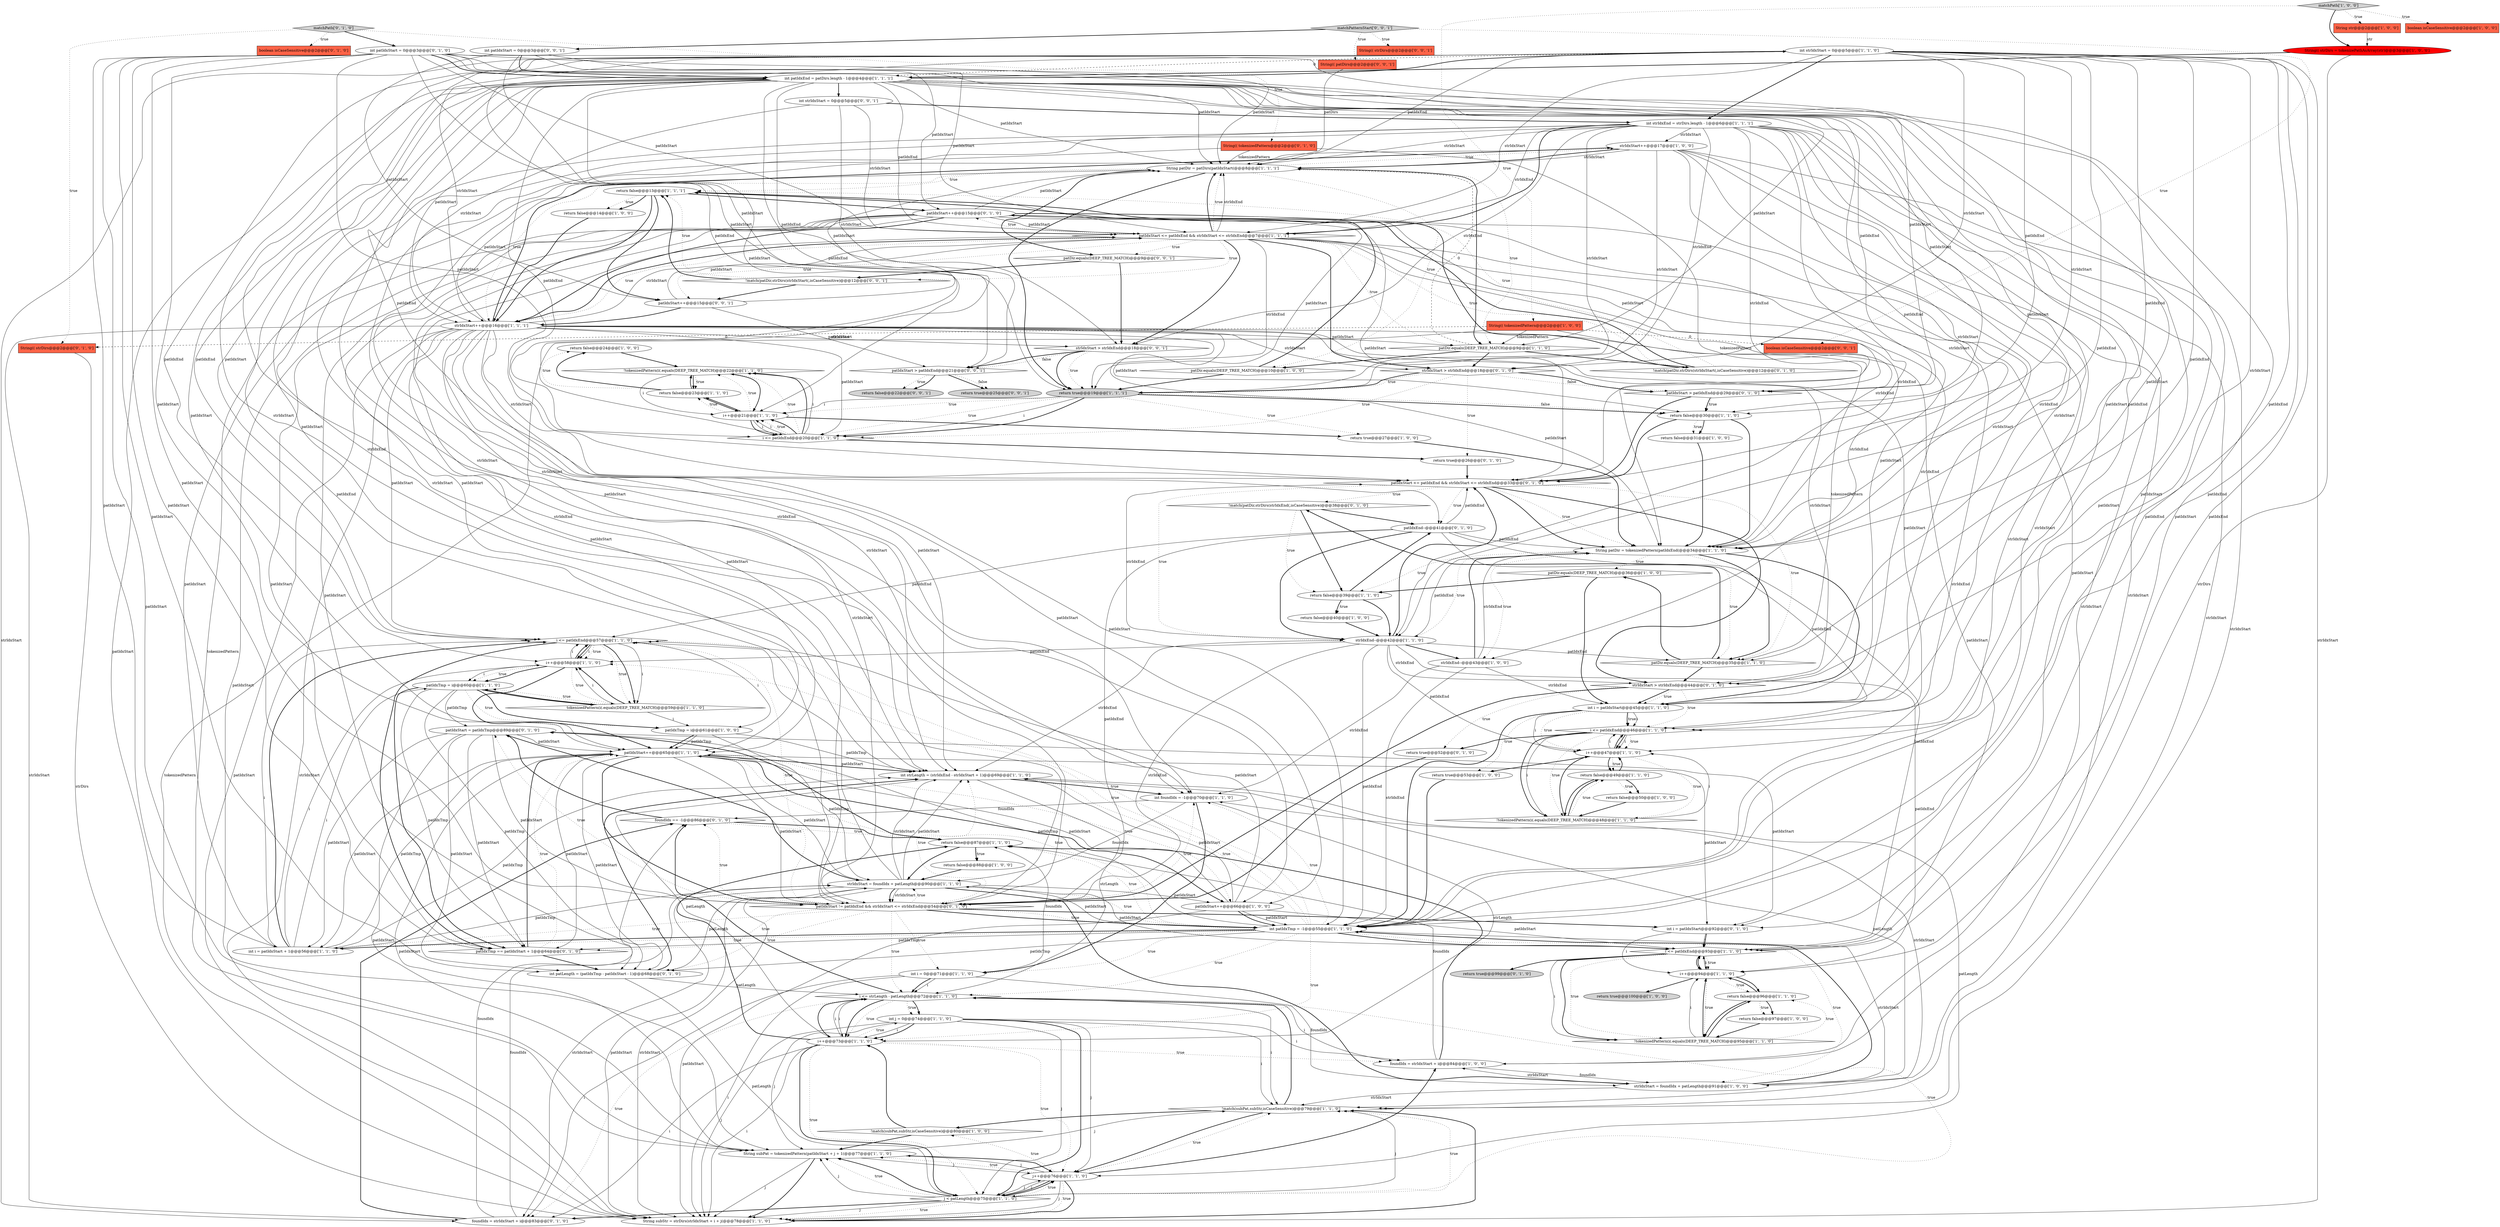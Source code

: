 digraph {
44 [style = filled, label = "return false@@@24@@@['1', '0', '0']", fillcolor = white, shape = ellipse image = "AAA0AAABBB1BBB"];
65 [style = filled, label = "return false@@@13@@@['1', '1', '1']", fillcolor = white, shape = ellipse image = "AAA0AAABBB1BBB"];
61 [style = filled, label = "int patIdxEnd = patDirs.length - 1@@@4@@@['1', '1', '1']", fillcolor = white, shape = ellipse image = "AAA0AAABBB1BBB"];
50 [style = filled, label = "patDir.equals(DEEP_TREE_MATCH)@@@10@@@['1', '0', '0']", fillcolor = white, shape = diamond image = "AAA0AAABBB1BBB"];
74 [style = filled, label = "String(( tokenizedPattern@@@2@@@['0', '1', '0']", fillcolor = tomato, shape = box image = "AAA0AAABBB2BBB"];
54 [style = filled, label = "int j = 0@@@74@@@['1', '1', '0']", fillcolor = white, shape = ellipse image = "AAA0AAABBB1BBB"];
62 [style = filled, label = "return false@@@87@@@['1', '1', '0']", fillcolor = white, shape = ellipse image = "AAA0AAABBB1BBB"];
1 [style = filled, label = "int strIdxStart = 0@@@5@@@['1', '1', '0']", fillcolor = white, shape = ellipse image = "AAA0AAABBB1BBB"];
41 [style = filled, label = "return true@@@100@@@['1', '0', '0']", fillcolor = lightgray, shape = ellipse image = "AAA0AAABBB1BBB"];
8 [style = filled, label = "String str@@@2@@@['1', '0', '0']", fillcolor = tomato, shape = box image = "AAA0AAABBB1BBB"];
60 [style = filled, label = "return false@@@49@@@['1', '1', '0']", fillcolor = white, shape = ellipse image = "AAA0AAABBB1BBB"];
34 [style = filled, label = "String(( tokenizedPattern@@@2@@@['1', '0', '0']", fillcolor = tomato, shape = box image = "AAA1AAABBB1BBB"];
70 [style = filled, label = "i <= patIdxEnd@@@57@@@['1', '1', '0']", fillcolor = white, shape = diamond image = "AAA0AAABBB1BBB"];
11 [style = filled, label = "!match(subPat,subStr,isCaseSensitive)@@@80@@@['1', '0', '0']", fillcolor = white, shape = diamond image = "AAA0AAABBB1BBB"];
59 [style = filled, label = "i++@@@47@@@['1', '1', '0']", fillcolor = white, shape = ellipse image = "AAA0AAABBB1BBB"];
105 [style = filled, label = "strIdxStart > strIdxEnd@@@18@@@['0', '0', '1']", fillcolor = white, shape = diamond image = "AAA0AAABBB3BBB"];
3 [style = filled, label = "int patIdxTmp = -1@@@55@@@['1', '1', '0']", fillcolor = white, shape = ellipse image = "AAA0AAABBB1BBB"];
27 [style = filled, label = "patDir.equals(DEEP_TREE_MATCH)@@@36@@@['1', '0', '0']", fillcolor = white, shape = diamond image = "AAA0AAABBB1BBB"];
100 [style = filled, label = "!match(patDir,strDirs(strIdxStart(,isCaseSensitive)@@@12@@@['0', '0', '1']", fillcolor = white, shape = diamond image = "AAA0AAABBB3BBB"];
96 [style = filled, label = "String(( patDirs@@@2@@@['0', '0', '1']", fillcolor = tomato, shape = box image = "AAA0AAABBB3BBB"];
10 [style = filled, label = "i <= patIdxEnd@@@93@@@['1', '1', '0']", fillcolor = white, shape = diamond image = "AAA0AAABBB1BBB"];
93 [style = filled, label = "foundIdx == -1@@@86@@@['0', '1', '0']", fillcolor = white, shape = diamond image = "AAA0AAABBB2BBB"];
17 [style = filled, label = "i <= patIdxEnd@@@20@@@['1', '1', '0']", fillcolor = white, shape = diamond image = "AAA0AAABBB1BBB"];
19 [style = filled, label = "i++@@@58@@@['1', '1', '0']", fillcolor = white, shape = ellipse image = "AAA0AAABBB1BBB"];
75 [style = filled, label = "!match(patDir,strDirs(strIdxStart(,isCaseSensitive)@@@12@@@['0', '1', '0']", fillcolor = white, shape = diamond image = "AAA0AAABBB2BBB"];
82 [style = filled, label = "matchPath['0', '1', '0']", fillcolor = lightgray, shape = diamond image = "AAA0AAABBB2BBB"];
12 [style = filled, label = "matchPath['1', '0', '0']", fillcolor = lightgray, shape = diamond image = "AAA0AAABBB1BBB"];
72 [style = filled, label = "return true@@@26@@@['0', '1', '0']", fillcolor = white, shape = ellipse image = "AAA0AAABBB2BBB"];
87 [style = filled, label = "patIdxStart++@@@15@@@['0', '1', '0']", fillcolor = white, shape = ellipse image = "AAA0AAABBB2BBB"];
94 [style = filled, label = "int patIdxStart = 0@@@3@@@['0', '0', '1']", fillcolor = white, shape = ellipse image = "AAA0AAABBB3BBB"];
47 [style = filled, label = "patIdxStart++@@@65@@@['1', '1', '0']", fillcolor = white, shape = ellipse image = "AAA0AAABBB1BBB"];
89 [style = filled, label = "patIdxStart = patIdxTmp@@@89@@@['0', '1', '0']", fillcolor = white, shape = ellipse image = "AAA0AAABBB2BBB"];
81 [style = filled, label = "int patIdxStart = 0@@@3@@@['0', '1', '0']", fillcolor = white, shape = ellipse image = "AAA0AAABBB2BBB"];
97 [style = filled, label = "matchPatternStart['0', '0', '1']", fillcolor = lightgray, shape = diamond image = "AAA0AAABBB3BBB"];
78 [style = filled, label = "strIdxStart > strIdxEnd@@@18@@@['0', '1', '0']", fillcolor = white, shape = diamond image = "AAA0AAABBB2BBB"];
53 [style = filled, label = "return false@@@14@@@['1', '0', '0']", fillcolor = white, shape = ellipse image = "AAA0AAABBB1BBB"];
24 [style = filled, label = "!tokenizedPattern(i(.equals(DEEP_TREE_MATCH)@@@48@@@['1', '1', '0']", fillcolor = white, shape = diamond image = "AAA0AAABBB1BBB"];
98 [style = filled, label = "patIdxStart > patIdxEnd@@@21@@@['0', '0', '1']", fillcolor = white, shape = diamond image = "AAA0AAABBB3BBB"];
73 [style = filled, label = "return true@@@99@@@['0', '1', '0']", fillcolor = lightgray, shape = ellipse image = "AAA0AAABBB2BBB"];
13 [style = filled, label = "return false@@@23@@@['1', '1', '0']", fillcolor = white, shape = ellipse image = "AAA0AAABBB1BBB"];
14 [style = filled, label = "tokenizedPattern(i(.equals(DEEP_TREE_MATCH)@@@59@@@['1', '1', '0']", fillcolor = white, shape = diamond image = "AAA0AAABBB1BBB"];
66 [style = filled, label = "int strLength = (strIdxEnd - strIdxStart + 1)@@@69@@@['1', '1', '0']", fillcolor = white, shape = ellipse image = "AAA0AAABBB1BBB"];
22 [style = filled, label = "int foundIdx = -1@@@70@@@['1', '1', '0']", fillcolor = white, shape = ellipse image = "AAA0AAABBB1BBB"];
48 [style = filled, label = "return false@@@31@@@['1', '0', '0']", fillcolor = white, shape = ellipse image = "AAA0AAABBB1BBB"];
33 [style = filled, label = "return false@@@50@@@['1', '0', '0']", fillcolor = white, shape = ellipse image = "AAA0AAABBB1BBB"];
106 [style = filled, label = "int strIdxStart = 0@@@5@@@['0', '0', '1']", fillcolor = white, shape = ellipse image = "AAA0AAABBB3BBB"];
52 [style = filled, label = "return true@@@53@@@['1', '0', '0']", fillcolor = white, shape = ellipse image = "AAA0AAABBB1BBB"];
51 [style = filled, label = "int i = patIdxStart@@@45@@@['1', '1', '0']", fillcolor = white, shape = ellipse image = "AAA0AAABBB1BBB"];
91 [style = filled, label = "!match(patDir,strDirs(strIdxEnd(,isCaseSensitive)@@@38@@@['0', '1', '0']", fillcolor = white, shape = diamond image = "AAA0AAABBB2BBB"];
26 [style = filled, label = "return true@@@27@@@['1', '0', '0']", fillcolor = white, shape = ellipse image = "AAA0AAABBB1BBB"];
83 [style = filled, label = "strIdxStart > strIdxEnd@@@44@@@['0', '1', '0']", fillcolor = white, shape = diamond image = "AAA0AAABBB2BBB"];
69 [style = filled, label = "int i = patIdxStart + 1@@@56@@@['1', '1', '0']", fillcolor = white, shape = ellipse image = "AAA0AAABBB1BBB"];
31 [style = filled, label = "patDir.equals(DEEP_TREE_MATCH)@@@9@@@['1', '1', '0']", fillcolor = white, shape = diamond image = "AAA0AAABBB1BBB"];
67 [style = filled, label = "i++@@@21@@@['1', '1', '0']", fillcolor = white, shape = ellipse image = "AAA0AAABBB1BBB"];
79 [style = filled, label = "patIdxStart <= patIdxEnd && strIdxStart <= strIdxEnd@@@33@@@['0', '1', '0']", fillcolor = white, shape = diamond image = "AAA0AAABBB2BBB"];
32 [style = filled, label = "i++@@@73@@@['1', '1', '0']", fillcolor = white, shape = ellipse image = "AAA0AAABBB1BBB"];
68 [style = filled, label = "i++@@@94@@@['1', '1', '0']", fillcolor = white, shape = ellipse image = "AAA0AAABBB1BBB"];
101 [style = filled, label = "patIdxStart++@@@15@@@['0', '0', '1']", fillcolor = white, shape = ellipse image = "AAA0AAABBB3BBB"];
63 [style = filled, label = "String subStr = strDirs(strIdxStart + i + j(@@@78@@@['1', '1', '0']", fillcolor = white, shape = ellipse image = "AAA0AAABBB1BBB"];
85 [style = filled, label = "String(( strDirs@@@2@@@['0', '1', '0']", fillcolor = tomato, shape = box image = "AAA1AAABBB2BBB"];
20 [style = filled, label = "strIdxStart = foundIdx + patLength@@@91@@@['1', '0', '0']", fillcolor = white, shape = ellipse image = "AAA0AAABBB1BBB"];
15 [style = filled, label = "String(( strDirs = tokenizePathAsArray(str)@@@3@@@['1', '0', '0']", fillcolor = red, shape = ellipse image = "AAA1AAABBB1BBB"];
84 [style = filled, label = "patIdxEnd--@@@41@@@['0', '1', '0']", fillcolor = white, shape = ellipse image = "AAA0AAABBB2BBB"];
7 [style = filled, label = "strIdxStart++@@@17@@@['1', '0', '0']", fillcolor = white, shape = ellipse image = "AAA0AAABBB1BBB"];
18 [style = filled, label = "String patDir = tokenizedPattern(patIdxEnd(@@@34@@@['1', '1', '0']", fillcolor = white, shape = ellipse image = "AAA0AAABBB1BBB"];
40 [style = filled, label = "return false@@@30@@@['1', '1', '0']", fillcolor = white, shape = ellipse image = "AAA0AAABBB1BBB"];
4 [style = filled, label = "!match(subPat,subStr,isCaseSensitive)@@@79@@@['1', '1', '0']", fillcolor = white, shape = diamond image = "AAA0AAABBB1BBB"];
6 [style = filled, label = "int strIdxEnd = strDirs.length - 1@@@6@@@['1', '1', '1']", fillcolor = white, shape = ellipse image = "AAA0AAABBB1BBB"];
99 [style = filled, label = "boolean isCaseSensitive@@@2@@@['0', '0', '1']", fillcolor = tomato, shape = box image = "AAA0AAABBB3BBB"];
55 [style = filled, label = "strIdxStart = foundIdx + patLength@@@90@@@['1', '1', '0']", fillcolor = white, shape = ellipse image = "AAA0AAABBB1BBB"];
35 [style = filled, label = "int i = 0@@@71@@@['1', '1', '0']", fillcolor = white, shape = ellipse image = "AAA0AAABBB1BBB"];
88 [style = filled, label = "patIdxStart > patIdxEnd@@@29@@@['0', '1', '0']", fillcolor = white, shape = diamond image = "AAA0AAABBB2BBB"];
9 [style = filled, label = "patIdxStart <= patIdxEnd && strIdxStart <= strIdxEnd@@@7@@@['1', '1', '1']", fillcolor = white, shape = diamond image = "AAA0AAABBB1BBB"];
38 [style = filled, label = "String subPat = tokenizedPattern(patIdxStart + j + 1(@@@77@@@['1', '1', '0']", fillcolor = white, shape = ellipse image = "AAA0AAABBB1BBB"];
2 [style = filled, label = "patDir.equals(DEEP_TREE_MATCH)@@@35@@@['1', '1', '0']", fillcolor = white, shape = diamond image = "AAA0AAABBB1BBB"];
39 [style = filled, label = "strIdxEnd--@@@43@@@['1', '0', '0']", fillcolor = white, shape = ellipse image = "AAA0AAABBB1BBB"];
5 [style = filled, label = "return false@@@88@@@['1', '0', '0']", fillcolor = white, shape = ellipse image = "AAA0AAABBB1BBB"];
36 [style = filled, label = "!tokenizedPattern(i(.equals(DEEP_TREE_MATCH)@@@95@@@['1', '1', '0']", fillcolor = white, shape = diamond image = "AAA0AAABBB1BBB"];
16 [style = filled, label = "String patDir = patDirs(patIdxStart(@@@8@@@['1', '1', '1']", fillcolor = white, shape = ellipse image = "AAA0AAABBB1BBB"];
23 [style = filled, label = "return false@@@96@@@['1', '1', '0']", fillcolor = white, shape = ellipse image = "AAA0AAABBB1BBB"];
86 [style = filled, label = "patIdxStart != patIdxEnd && strIdxStart <= strIdxEnd@@@54@@@['0', '1', '0']", fillcolor = white, shape = diamond image = "AAA0AAABBB2BBB"];
28 [style = filled, label = "return false@@@40@@@['1', '0', '0']", fillcolor = white, shape = ellipse image = "AAA0AAABBB1BBB"];
25 [style = filled, label = "return false@@@97@@@['1', '0', '0']", fillcolor = white, shape = ellipse image = "AAA0AAABBB1BBB"];
0 [style = filled, label = "patIdxTmp = i@@@61@@@['1', '0', '0']", fillcolor = white, shape = ellipse image = "AAA0AAABBB1BBB"];
21 [style = filled, label = "boolean isCaseSensitive@@@2@@@['1', '0', '0']", fillcolor = tomato, shape = box image = "AAA0AAABBB1BBB"];
90 [style = filled, label = "int patLength = (patIdxTmp - patIdxStart - 1)@@@68@@@['0', '1', '0']", fillcolor = white, shape = ellipse image = "AAA0AAABBB2BBB"];
77 [style = filled, label = "boolean isCaseSensitive@@@2@@@['0', '1', '0']", fillcolor = tomato, shape = box image = "AAA0AAABBB2BBB"];
80 [style = filled, label = "patIdxTmp == patIdxStart + 1@@@64@@@['0', '1', '0']", fillcolor = white, shape = diamond image = "AAA0AAABBB2BBB"];
76 [style = filled, label = "return true@@@52@@@['0', '1', '0']", fillcolor = white, shape = ellipse image = "AAA0AAABBB2BBB"];
64 [style = filled, label = "patIdxTmp = i@@@60@@@['1', '1', '0']", fillcolor = white, shape = ellipse image = "AAA0AAABBB1BBB"];
37 [style = filled, label = "return false@@@39@@@['1', '1', '0']", fillcolor = white, shape = ellipse image = "AAA0AAABBB1BBB"];
49 [style = filled, label = "patIdxStart++@@@66@@@['1', '0', '0']", fillcolor = white, shape = ellipse image = "AAA0AAABBB1BBB"];
43 [style = filled, label = "strIdxStart++@@@16@@@['1', '1', '1']", fillcolor = white, shape = ellipse image = "AAA0AAABBB1BBB"];
92 [style = filled, label = "foundIdx = strIdxStart + i@@@83@@@['0', '1', '0']", fillcolor = white, shape = ellipse image = "AAA0AAABBB2BBB"];
95 [style = filled, label = "String(( strDirs@@@2@@@['0', '0', '1']", fillcolor = tomato, shape = box image = "AAA0AAABBB3BBB"];
102 [style = filled, label = "return false@@@22@@@['0', '0', '1']", fillcolor = lightgray, shape = ellipse image = "AAA0AAABBB3BBB"];
103 [style = filled, label = "patDir.equals(DEEP_TREE_MATCH)@@@9@@@['0', '0', '1']", fillcolor = white, shape = diamond image = "AAA0AAABBB3BBB"];
29 [style = filled, label = "strIdxEnd--@@@42@@@['1', '1', '0']", fillcolor = white, shape = ellipse image = "AAA0AAABBB1BBB"];
104 [style = filled, label = "return true@@@25@@@['0', '0', '1']", fillcolor = lightgray, shape = ellipse image = "AAA0AAABBB3BBB"];
56 [style = filled, label = "return true@@@19@@@['1', '1', '1']", fillcolor = lightgray, shape = ellipse image = "AAA0AAABBB1BBB"];
71 [style = filled, label = "int i = patIdxStart@@@92@@@['0', '1', '0']", fillcolor = white, shape = ellipse image = "AAA0AAABBB2BBB"];
30 [style = filled, label = "j < patLength@@@75@@@['1', '1', '0']", fillcolor = white, shape = diamond image = "AAA0AAABBB1BBB"];
45 [style = filled, label = "i <= patIdxEnd@@@46@@@['1', '1', '0']", fillcolor = white, shape = diamond image = "AAA0AAABBB1BBB"];
57 [style = filled, label = "i <= strLength - patLength@@@72@@@['1', '1', '0']", fillcolor = white, shape = diamond image = "AAA0AAABBB1BBB"];
46 [style = filled, label = "j++@@@76@@@['1', '1', '0']", fillcolor = white, shape = ellipse image = "AAA0AAABBB1BBB"];
42 [style = filled, label = "foundIdx = strIdxStart + i@@@84@@@['1', '0', '0']", fillcolor = white, shape = ellipse image = "AAA0AAABBB1BBB"];
58 [style = filled, label = "!tokenizedPattern(i(.equals(DEEP_TREE_MATCH)@@@22@@@['1', '1', '0']", fillcolor = white, shape = diamond image = "AAA0AAABBB1BBB"];
5->55 [style = bold, label=""];
34->2 [style = solid, label="tokenizedPattern"];
86->55 [style = dotted, label="true"];
94->61 [style = bold, label=""];
6->9 [style = solid, label="strIdxEnd"];
15->61 [style = bold, label=""];
9->51 [style = solid, label="strIdxEnd"];
32->92 [style = solid, label="i"];
51->45 [style = dotted, label="true"];
81->16 [style = solid, label="patIdxStart"];
55->49 [style = solid, label="patIdxStart"];
84->29 [style = bold, label=""];
43->9 [style = solid, label="strIdxStart"];
12->21 [style = dotted, label="true"];
3->70 [style = dotted, label="true"];
105->98 [style = dotted, label="false"];
6->79 [style = solid, label="strIdxEnd"];
74->18 [style = solid, label="tokenizedPattern"];
90->66 [style = bold, label=""];
83->76 [style = dotted, label="true"];
81->71 [style = solid, label="patIdxStart"];
106->105 [style = solid, label="strIdxStart"];
88->40 [style = bold, label=""];
7->51 [style = solid, label="strIdxStart"];
24->59 [style = solid, label="i"];
30->46 [style = bold, label=""];
7->16 [style = bold, label=""];
30->46 [style = dotted, label="true"];
30->63 [style = dotted, label="true"];
43->47 [style = solid, label="patIdxStart"];
23->36 [style = bold, label=""];
17->72 [style = bold, label=""];
79->84 [style = dotted, label="true"];
7->42 [style = solid, label="strIdxStart"];
9->75 [style = dotted, label="true"];
61->47 [style = solid, label="patIdxStart"];
9->100 [style = dotted, label="true"];
83->86 [style = bold, label=""];
12->34 [style = dotted, label="true"];
49->66 [style = solid, label="patIdxStart"];
94->16 [style = solid, label="patIdxStart"];
64->0 [style = bold, label=""];
46->42 [style = bold, label=""];
79->83 [style = bold, label=""];
23->25 [style = bold, label=""];
24->59 [style = bold, label=""];
35->92 [style = solid, label="i"];
54->32 [style = solid, label="i"];
57->54 [style = dotted, label="true"];
39->3 [style = solid, label="strIdxEnd"];
16->56 [style = bold, label=""];
19->70 [style = solid, label="i"];
62->5 [style = bold, label=""];
62->89 [style = bold, label=""];
35->57 [style = solid, label="i"];
29->79 [style = solid, label="strIdxEnd"];
9->31 [style = dotted, label="true"];
29->79 [style = bold, label=""];
61->45 [style = solid, label="patIdxEnd"];
3->66 [style = dotted, label="true"];
15->4 [style = solid, label="strDirs"];
83->51 [style = bold, label=""];
40->79 [style = bold, label=""];
76->86 [style = bold, label=""];
57->32 [style = solid, label="i"];
18->51 [style = bold, label=""];
46->63 [style = solid, label="j"];
38->46 [style = bold, label=""];
58->67 [style = bold, label=""];
64->0 [style = dotted, label="true"];
86->22 [style = dotted, label="true"];
55->86 [style = bold, label=""];
64->90 [style = solid, label="patIdxTmp"];
64->89 [style = solid, label="patIdxTmp"];
79->29 [style = dotted, label="true"];
43->70 [style = solid, label="patIdxStart"];
88->79 [style = bold, label=""];
4->57 [style = bold, label=""];
61->10 [style = solid, label="patIdxEnd"];
79->91 [style = dotted, label="true"];
57->30 [style = dotted, label="true"];
47->90 [style = solid, label="patIdxStart"];
61->70 [style = solid, label="patIdxStart"];
32->63 [style = solid, label="i"];
70->19 [style = bold, label=""];
89->47 [style = solid, label="patIdxStart"];
47->80 [style = solid, label="patIdxStart"];
43->83 [style = solid, label="strIdxStart"];
32->30 [style = bold, label=""];
61->98 [style = solid, label="patIdxEnd"];
43->63 [style = solid, label="strIdxStart"];
43->7 [style = bold, label=""];
55->92 [style = solid, label="strIdxStart"];
43->18 [style = solid, label="patIdxStart"];
19->47 [style = bold, label=""];
86->93 [style = dotted, label="true"];
87->16 [style = solid, label="patIdxStart"];
55->66 [style = solid, label="strIdxStart"];
1->61 [style = dashed, label="0"];
1->3 [style = solid, label="patIdxEnd"];
89->69 [style = solid, label="patIdxStart"];
7->16 [style = solid, label="strIdxStart"];
100->101 [style = bold, label=""];
43->63 [style = solid, label="patIdxStart"];
23->25 [style = dotted, label="true"];
66->22 [style = bold, label=""];
1->19 [style = solid, label="patIdxEnd"];
69->55 [style = solid, label="patIdxTmp"];
57->32 [style = dotted, label="true"];
56->67 [style = solid, label="i"];
63->4 [style = bold, label=""];
68->36 [style = dotted, label="true"];
81->51 [style = solid, label="patIdxStart"];
1->18 [style = solid, label="patIdxEnd"];
11->38 [style = bold, label=""];
30->38 [style = solid, label="j"];
6->83 [style = solid, label="strIdxEnd"];
69->66 [style = solid, label="patIdxTmp"];
78->56 [style = dotted, label="true"];
65->43 [style = bold, label=""];
36->68 [style = solid, label="i"];
69->47 [style = solid, label="patIdxTmp"];
92->93 [style = solid, label="foundIdx"];
40->18 [style = bold, label=""];
56->17 [style = dotted, label="true"];
34->85 [style = dashed, label="0"];
81->80 [style = solid, label="patIdxStart"];
43->49 [style = solid, label="patIdxStart"];
9->87 [style = dotted, label="true"];
13->67 [style = bold, label=""];
101->9 [style = solid, label="patIdxStart"];
51->3 [style = bold, label=""];
91->37 [style = dotted, label="true"];
61->70 [style = solid, label="patIdxEnd"];
14->19 [style = solid, label="i"];
71->68 [style = solid, label="i"];
14->0 [style = solid, label="i"];
81->61 [style = bold, label=""];
55->63 [style = solid, label="patIdxStart"];
54->32 [style = bold, label=""];
72->79 [style = bold, label=""];
22->55 [style = solid, label="foundIdx"];
7->18 [style = solid, label="strIdxStart"];
78->56 [style = bold, label=""];
54->42 [style = solid, label="i"];
86->3 [style = dotted, label="true"];
68->23 [style = bold, label=""];
1->86 [style = solid, label="strIdxStart"];
10->36 [style = solid, label="i"];
70->80 [style = bold, label=""];
83->51 [style = dotted, label="true"];
66->20 [style = solid, label="patLength"];
87->43 [style = bold, label=""];
56->17 [style = solid, label="i"];
12->8 [style = dotted, label="true"];
45->59 [style = dotted, label="true"];
62->55 [style = bold, label=""];
101->16 [style = solid, label="patIdxStart"];
39->22 [style = solid, label="strIdxEnd"];
85->63 [style = solid, label="strDirs"];
20->3 [style = solid, label="strIdxStart"];
2->83 [style = bold, label=""];
18->37 [style = dotted, label="true"];
89->55 [style = bold, label=""];
39->18 [style = bold, label=""];
32->42 [style = dotted, label="true"];
32->62 [style = bold, label=""];
65->87 [style = bold, label=""];
18->39 [style = dotted, label="true"];
98->102 [style = dotted, label="true"];
32->30 [style = dotted, label="true"];
6->22 [style = solid, label="strIdxStart"];
79->18 [style = bold, label=""];
61->40 [style = solid, label="patIdxStart"];
94->9 [style = solid, label="patIdxStart"];
86->35 [style = dotted, label="true"];
6->42 [style = solid, label="strIdxStart"];
4->46 [style = bold, label=""];
10->68 [style = solid, label="i"];
9->56 [style = solid, label="strIdxEnd"];
54->63 [style = solid, label="j"];
80->47 [style = bold, label=""];
70->0 [style = solid, label="i"];
59->60 [style = bold, label=""];
43->86 [style = solid, label="strIdxStart"];
67->13 [style = dotted, label="true"];
29->39 [style = bold, label=""];
6->66 [style = solid, label="strIdxEnd"];
6->105 [style = solid, label="strIdxEnd"];
25->36 [style = bold, label=""];
45->24 [style = solid, label="i"];
45->59 [style = bold, label=""];
37->29 [style = bold, label=""];
24->60 [style = dotted, label="true"];
6->3 [style = solid, label="strIdxStart"];
100->65 [style = bold, label=""];
75->65 [style = bold, label=""];
49->3 [style = solid, label="patIdxStart"];
42->20 [style = solid, label="foundIdx"];
35->57 [style = bold, label=""];
3->10 [style = bold, label=""];
10->68 [style = dotted, label="true"];
9->18 [style = solid, label="strIdxEnd"];
106->6 [style = bold, label=""];
49->3 [style = bold, label=""];
1->40 [style = solid, label="patIdxEnd"];
49->70 [style = solid, label="patIdxStart"];
1->9 [style = solid, label="strIdxStart"];
14->64 [style = dotted, label="true"];
46->63 [style = dotted, label="true"];
64->14 [style = bold, label=""];
78->17 [style = dotted, label="true"];
56->40 [style = bold, label=""];
18->27 [style = dotted, label="true"];
20->42 [style = solid, label="strIdxStart"];
28->29 [style = bold, label=""];
84->79 [style = solid, label="patIdxEnd"];
37->84 [style = bold, label=""];
1->67 [style = solid, label="patIdxEnd"];
82->85 [style = dotted, label="true"];
105->56 [style = bold, label=""];
80->47 [style = dotted, label="true"];
74->38 [style = solid, label="tokenizedPattern"];
17->58 [style = bold, label=""];
22->32 [style = solid, label="strLength"];
87->71 [style = solid, label="patIdxStart"];
14->19 [style = bold, label=""];
11->32 [style = bold, label=""];
32->57 [style = bold, label=""];
2->91 [style = bold, label=""];
43->10 [style = solid, label="patIdxStart"];
16->65 [style = dotted, label="true"];
79->2 [style = dotted, label="true"];
29->83 [style = solid, label="strIdxEnd"];
81->47 [style = solid, label="patIdxStart"];
86->69 [style = dotted, label="true"];
61->84 [style = solid, label="patIdxEnd"];
70->14 [style = solid, label="i"];
7->3 [style = solid, label="strIdxStart"];
3->69 [style = bold, label=""];
69->70 [style = solid, label="i"];
55->63 [style = solid, label="strIdxStart"];
38->46 [style = solid, label="j"];
87->86 [style = solid, label="patIdxStart"];
30->38 [style = dotted, label="true"];
42->62 [style = bold, label=""];
46->38 [style = dotted, label="true"];
61->86 [style = solid, label="patIdxEnd"];
31->78 [style = bold, label=""];
22->93 [style = solid, label="foundIdx"];
18->2 [style = dotted, label="true"];
39->51 [style = solid, label="strIdxEnd"];
61->3 [style = solid, label="patIdxStart"];
82->81 [style = bold, label=""];
43->78 [style = solid, label="strIdxStart"];
19->14 [style = dotted, label="true"];
30->38 [style = bold, label=""];
67->13 [style = bold, label=""];
3->32 [style = dotted, label="true"];
61->9 [style = solid, label="patIdxEnd"];
39->18 [style = solid, label="strIdxEnd"];
1->79 [style = solid, label="strIdxStart"];
47->66 [style = bold, label=""];
12->15 [style = bold, label=""];
82->77 [style = dotted, label="true"];
54->30 [style = bold, label=""];
55->10 [style = solid, label="patIdxStart"];
75->65 [style = dotted, label="true"];
18->2 [style = bold, label=""];
84->86 [style = solid, label="patIdxEnd"];
13->58 [style = bold, label=""];
60->59 [style = bold, label=""];
6->4 [style = solid, label="strIdxStart"];
30->46 [style = solid, label="j"];
101->98 [style = solid, label="patIdxStart"];
56->17 [style = bold, label=""];
10->36 [style = bold, label=""];
16->103 [style = bold, label=""];
82->74 [style = dotted, label="true"];
87->51 [style = solid, label="patIdxStart"];
81->38 [style = solid, label="patIdxStart"];
94->101 [style = solid, label="patIdxStart"];
38->63 [style = bold, label=""];
3->22 [style = dotted, label="true"];
84->70 [style = solid, label="patIdxEnd"];
52->3 [style = bold, label=""];
3->89 [style = solid, label="patIdxTmp"];
55->66 [style = solid, label="patIdxStart"];
43->16 [style = solid, label="patIdxStart"];
87->56 [style = solid, label="patIdxStart"];
3->20 [style = dotted, label="true"];
51->45 [style = solid, label="i"];
1->59 [style = solid, label="patIdxEnd"];
56->67 [style = dotted, label="true"];
68->10 [style = bold, label=""];
9->103 [style = dotted, label="true"];
24->60 [style = bold, label=""];
89->90 [style = solid, label="patIdxStart"];
56->40 [style = dotted, label="false"];
67->17 [style = bold, label=""];
1->43 [style = solid, label="strIdxStart"];
81->69 [style = solid, label="patIdxStart"];
17->58 [style = solid, label="i"];
43->40 [style = solid, label="patIdxStart"];
89->71 [style = solid, label="patIdxStart"];
3->35 [style = dotted, label="true"];
14->64 [style = bold, label=""];
43->79 [style = solid, label="strIdxStart"];
65->53 [style = dotted, label="true"];
34->31 [style = solid, label="tokenizedPattern"];
60->24 [style = bold, label=""];
0->66 [style = solid, label="patIdxTmp"];
50->65 [style = bold, label=""];
31->50 [style = bold, label=""];
87->38 [style = solid, label="patIdxStart"];
45->59 [style = solid, label="i"];
29->86 [style = solid, label="strIdxEnd"];
20->4 [style = solid, label="strIdxStart"];
3->47 [style = dotted, label="true"];
34->63 [style = solid, label="tokenizedPattern"];
51->52 [style = dotted, label="true"];
47->71 [style = solid, label="patIdxStart"];
31->16 [style = dashed, label="0"];
61->49 [style = solid, label="patIdxStart"];
100->65 [style = dotted, label="true"];
81->9 [style = solid, label="patIdxStart"];
32->54 [style = dotted, label="true"];
90->30 [style = solid, label="patLength"];
67->58 [style = dotted, label="true"];
42->62 [style = solid, label="foundIdx"];
97->95 [style = dotted, label="true"];
55->3 [style = solid, label="patIdxStart"];
81->87 [style = solid, label="patIdxStart"];
29->19 [style = solid, label="patIdxEnd"];
88->40 [style = dotted, label="true"];
59->60 [style = dotted, label="true"];
87->90 [style = solid, label="patIdxStart"];
70->14 [style = dotted, label="true"];
69->19 [style = solid, label="i"];
61->18 [style = solid, label="patIdxStart"];
61->43 [style = solid, label="patIdxStart"];
16->43 [style = dotted, label="true"];
84->18 [style = solid, label="patIdxEnd"];
61->1 [style = bold, label=""];
68->23 [style = dotted, label="true"];
40->48 [style = dotted, label="true"];
106->43 [style = solid, label="strIdxStart"];
67->26 [style = bold, label=""];
86->70 [style = dotted, label="true"];
105->56 [style = dotted, label="true"];
6->86 [style = solid, label="strIdxEnd"];
94->98 [style = solid, label="patIdxStart"];
74->16 [style = solid, label="tokenizedPattern"];
86->71 [style = bold, label=""];
7->22 [style = solid, label="strIdxStart"];
47->49 [style = dotted, label="true"];
54->30 [style = solid, label="j"];
57->32 [style = bold, label=""];
57->92 [style = dotted, label="true"];
46->63 [style = bold, label=""];
58->13 [style = dotted, label="true"];
57->4 [style = solid, label="i"];
65->53 [style = bold, label=""];
9->3 [style = solid, label="strIdxEnd"];
68->10 [style = solid, label="i"];
96->16 [style = solid, label="patDirs"];
92->93 [style = bold, label=""];
8->15 [style = solid, label="str"];
55->47 [style = solid, label="patIdxStart"];
43->92 [style = solid, label="strIdxStart"];
81->86 [style = solid, label="patIdxStart"];
106->9 [style = solid, label="strIdxStart"];
84->10 [style = solid, label="patIdxEnd"];
38->4 [style = solid, label="j"];
47->86 [style = bold, label=""];
17->67 [style = solid, label="i"];
3->69 [style = dotted, label="true"];
87->69 [style = solid, label="patIdxStart"];
19->70 [style = bold, label=""];
29->18 [style = solid, label="patIdxEnd"];
67->17 [style = solid, label="i"];
91->37 [style = bold, label=""];
30->4 [style = dotted, label="true"];
101->43 [style = bold, label=""];
9->101 [style = dotted, label="true"];
29->68 [style = solid, label="patIdxEnd"];
70->19 [style = solid, label="i"];
62->5 [style = dotted, label="true"];
43->9 [style = bold, label=""];
59->24 [style = dotted, label="true"];
6->16 [style = solid, label="strIdxStart"];
43->45 [style = solid, label="patIdxStart"];
7->56 [style = solid, label="strIdxStart"];
30->63 [style = solid, label="j"];
61->10 [style = solid, label="patIdxStart"];
47->86 [style = solid, label="patIdxStart"];
20->22 [style = solid, label="strIdxStart"];
6->29 [style = solid, label="strIdxEnd"];
46->30 [style = bold, label=""];
35->63 [style = solid, label="i"];
89->38 [style = solid, label="patIdxStart"];
54->38 [style = solid, label="j"];
33->24 [style = bold, label=""];
35->62 [style = solid, label="foundIdx"];
97->94 [style = bold, label=""];
55->70 [style = solid, label="patIdxStart"];
0->55 [style = solid, label="patIdxTmp"];
3->55 [style = dotted, label="true"];
49->63 [style = solid, label="patIdxStart"];
98->104 [style = bold, label=""];
22->35 [style = bold, label=""];
51->59 [style = solid, label="i"];
36->23 [style = dotted, label="true"];
54->46 [style = solid, label="j"];
81->90 [style = solid, label="patIdxStart"];
3->62 [style = dotted, label="true"];
6->78 [style = solid, label="strIdxEnd"];
60->33 [style = dotted, label="true"];
61->88 [style = solid, label="patIdxEnd"];
51->59 [style = dotted, label="true"];
61->18 [style = solid, label="patIdxEnd"];
10->68 [style = bold, label=""];
16->50 [style = dotted, label="true"];
38->63 [style = solid, label="j"];
97->99 [style = dotted, label="true"];
59->52 [style = bold, label=""];
87->88 [style = solid, label="patIdxStart"];
75->87 [style = bold, label=""];
78->72 [style = dotted, label="true"];
61->63 [style = solid, label="patIdxStart"];
78->88 [style = dotted, label="false"];
92->55 [style = solid, label="foundIdx"];
10->36 [style = dotted, label="true"];
0->47 [style = bold, label=""];
3->19 [style = dotted, label="true"];
70->19 [style = dotted, label="true"];
103->105 [style = bold, label=""];
32->57 [style = solid, label="i"];
44->58 [style = bold, label=""];
90->55 [style = solid, label="patLength"];
69->70 [style = bold, label=""];
6->9 [style = bold, label=""];
1->2 [style = solid, label="patIdxEnd"];
26->18 [style = bold, label=""];
64->80 [style = bold, label=""];
37->28 [style = bold, label=""];
65->101 [style = bold, label=""];
17->67 [style = dotted, label="true"];
54->4 [style = solid, label="i"];
19->64 [style = solid, label="i"];
34->99 [style = dashed, label="0"];
1->63 [style = solid, label="strIdxStart"];
9->16 [style = solid, label="strIdxEnd"];
89->80 [style = solid, label="patIdxStart"];
50->56 [style = bold, label=""];
23->68 [style = bold, label=""];
61->16 [style = solid, label="patIdxStart"];
9->39 [style = solid, label="strIdxEnd"];
45->76 [style = bold, label=""];
87->79 [style = solid, label="patIdxStart"];
45->24 [style = bold, label=""];
61->17 [style = solid, label="patIdxStart"];
9->16 [style = bold, label=""];
47->49 [style = bold, label=""];
16->7 [style = dotted, label="true"];
61->17 [style = solid, label="patIdxEnd"];
89->86 [style = solid, label="patIdxStart"];
61->45 [style = solid, label="patIdxStart"];
29->3 [style = solid, label="patIdxEnd"];
49->10 [style = solid, label="patIdxStart"];
59->45 [style = solid, label="i"];
9->78 [style = bold, label=""];
90->57 [style = solid, label="patLength"];
6->51 [style = solid, label="strIdxStart"];
6->18 [style = solid, label="strIdxStart"];
87->9 [style = solid, label="patIdxStart"];
27->51 [style = bold, label=""];
71->10 [style = solid, label="i"];
48->18 [style = bold, label=""];
19->64 [style = dotted, label="true"];
13->44 [style = dotted, label="true"];
86->3 [style = bold, label=""];
57->54 [style = bold, label=""];
6->7 [style = solid, label="strIdxStart"];
43->17 [style = solid, label="patIdxStart"];
30->92 [style = bold, label=""];
83->45 [style = dotted, label="true"];
81->88 [style = solid, label="patIdxStart"];
64->80 [style = solid, label="patIdxTmp"];
57->42 [style = solid, label="i"];
86->90 [style = dotted, label="true"];
81->56 [style = solid, label="patIdxStart"];
30->4 [style = solid, label="j"];
61->79 [style = solid, label="patIdxEnd"];
61->31 [style = solid, label="patIdxStart"];
7->4 [style = solid, label="strIdxStart"];
20->3 [style = bold, label=""];
66->46 [style = solid, label="patLength"];
1->16 [style = solid, label="patIdxEnd"];
80->90 [style = bold, label=""];
29->66 [style = solid, label="strIdxEnd"];
1->29 [style = solid, label="patIdxEnd"];
46->38 [style = solid, label="j"];
86->80 [style = dotted, label="true"];
103->100 [style = bold, label=""];
9->43 [style = dotted, label="true"];
86->89 [style = dotted, label="true"];
71->10 [style = bold, label=""];
2->27 [style = bold, label=""];
43->66 [style = solid, label="strIdxStart"];
6->56 [style = solid, label="strIdxStart"];
45->24 [style = dotted, label="true"];
53->43 [style = bold, label=""];
105->98 [style = bold, label=""];
35->20 [style = solid, label="foundIdx"];
18->29 [style = dotted, label="true"];
1->78 [style = solid, label="strIdxStart"];
69->64 [style = solid, label="i"];
78->88 [style = bold, label=""];
57->93 [style = bold, label=""];
19->64 [style = bold, label=""];
70->14 [style = bold, label=""];
59->45 [style = bold, label=""];
43->3 [style = solid, label="patIdxStart"];
55->86 [style = solid, label="strIdxStart"];
1->68 [style = solid, label="patIdxEnd"];
56->26 [style = dotted, label="true"];
3->57 [style = dotted, label="true"];
17->58 [style = dotted, label="true"];
27->37 [style = bold, label=""];
1->6 [style = bold, label=""];
43->105 [style = solid, label="strIdxStart"];
17->67 [style = bold, label=""];
51->45 [style = bold, label=""];
61->66 [style = solid, label="patIdxStart"];
87->80 [style = solid, label="patIdxStart"];
43->66 [style = solid, label="patIdxStart"];
16->31 [style = bold, label=""];
98->102 [style = bold, label=""];
29->2 [style = solid, label="patIdxEnd"];
47->69 [style = solid, label="patIdxStart"];
86->57 [style = dotted, label="true"];
93->62 [style = dotted, label="true"];
46->11 [style = dotted, label="true"];
9->16 [style = dotted, label="true"];
91->84 [style = bold, label=""];
32->46 [style = dotted, label="true"];
66->32 [style = solid, label="patLength"];
81->79 [style = solid, label="patIdxStart"];
66->57 [style = solid, label="strLength"];
16->31 [style = dotted, label="true"];
93->89 [style = bold, label=""];
31->75 [style = bold, label=""];
58->13 [style = bold, label=""];
10->73 [style = bold, label=""];
46->4 [style = dotted, label="true"];
93->62 [style = bold, label=""];
97->96 [style = dotted, label="true"];
40->48 [style = bold, label=""];
79->18 [style = dotted, label="true"];
55->20 [style = bold, label=""];
13->44 [style = bold, label=""];
43->31 [style = solid, label="patIdxStart"];
3->80 [style = solid, label="patIdxTmp"];
9->22 [style = solid, label="strIdxEnd"];
49->47 [style = solid, label="patIdxStart"];
1->92 [style = solid, label="strIdxStart"];
98->104 [style = dotted, label="false"];
86->66 [style = dotted, label="true"];
87->47 [style = solid, label="patIdxStart"];
1->66 [style = solid, label="strIdxStart"];
36->68 [style = bold, label=""];
47->38 [style = solid, label="patIdxStart"];
9->105 [style = bold, label=""];
60->33 [style = bold, label=""];
36->23 [style = bold, label=""];
46->30 [style = solid, label="j"];
0->47 [style = solid, label="patIdxTmp"];
84->45 [style = solid, label="patIdxEnd"];
1->83 [style = solid, label="strIdxStart"];
37->28 [style = dotted, label="true"];
29->59 [style = solid, label="patIdxEnd"];
3->90 [style = solid, label="patIdxTmp"];
68->41 [style = bold, label=""];
58->67 [style = solid, label="i"];
4->11 [style = bold, label=""];
61->106 [style = bold, label=""];
}

